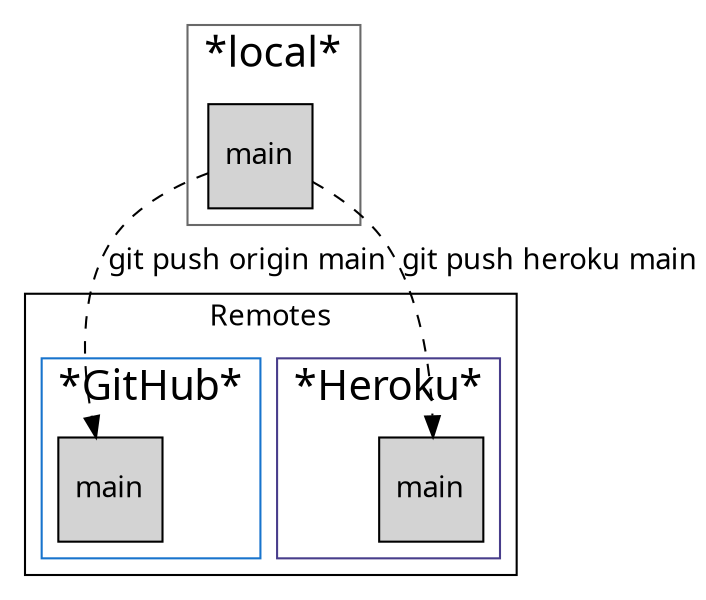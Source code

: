 # http://www.graphviz.org/content/cluster

digraph G {
  graph [fontname = "Handlee"];
  node [fontname = "Handlee"];
  edge [fontname = "Handlee", style=dashed];

  bgcolor=transparent;

  subgraph cluster_0 {
    color=dimgray;
    node [style=filled];
    local_main[shape=square, label="main"]
    label = "*local*";
    fontsize = 20;
  }

  subgraph cluster_remotes {
    label="Remotes";
      
  subgraph cluster_1 {
    node [style=filled];
    github_main[shape=square, label="main"]
    label = "*GitHub*";
    fontsize = 20;
    color=dodgerblue3
  }

  subgraph cluster_2 {
    node [style=filled];
    heroku_main[shape=square, label="main"]
    label = "*Heroku*";
    fontsize = 20;
    color=darkslateblue
  }
  }
  
  
    local_main -> github_main [label = "git push origin main"]
    local_main -> heroku_main [ label = "git push heroku main"]
}
